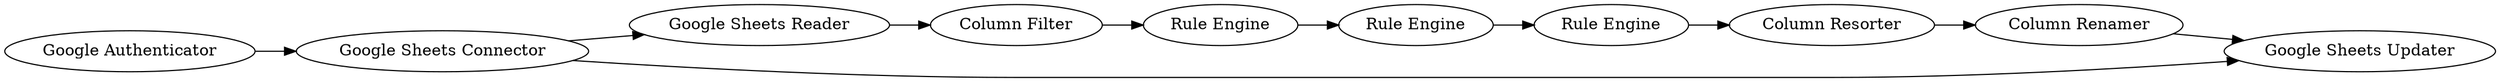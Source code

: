 digraph {
	1 [label="Google Authenticator"]
	2 [label="Google Sheets Reader"]
	5 [label="Google Sheets Connector"]
	6 [label="Google Sheets Updater"]
	7 [label="Column Filter"]
	8 [label="Rule Engine"]
	9 [label="Rule Engine"]
	10 [label="Rule Engine"]
	13 [label="Column Resorter"]
	14 [label="Column Renamer"]
	1 -> 5
	2 -> 7
	5 -> 6
	5 -> 2
	7 -> 8
	8 -> 9
	9 -> 10
	10 -> 13
	13 -> 14
	14 -> 6
	rankdir=LR
}
